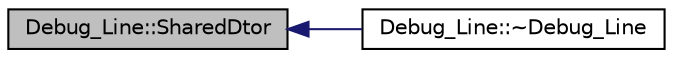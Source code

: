 digraph "Debug_Line::SharedDtor"
{
 // INTERACTIVE_SVG=YES
  edge [fontname="Helvetica",fontsize="10",labelfontname="Helvetica",labelfontsize="10"];
  node [fontname="Helvetica",fontsize="10",shape=record];
  rankdir="LR";
  Node1 [label="Debug_Line::SharedDtor",height=0.2,width=0.4,color="black", fillcolor="grey75", style="filled", fontcolor="black"];
  Node1 -> Node2 [dir="back",color="midnightblue",fontsize="10",style="solid",fontname="Helvetica"];
  Node2 [label="Debug_Line::~Debug_Line",height=0.2,width=0.4,color="black", fillcolor="white", style="filled",URL="$d0/d2a/class_debug___line.html#a67509a4d41e52e1013d0a41c4fa32bab"];
}
